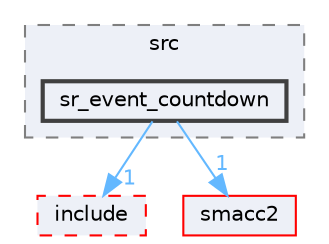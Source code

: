 digraph "smacc2_state_reactor_library/sr_event_countdown/src/sr_event_countdown"
{
 // LATEX_PDF_SIZE
  bgcolor="transparent";
  edge [fontname=Helvetica,fontsize=10,labelfontname=Helvetica,labelfontsize=10];
  node [fontname=Helvetica,fontsize=10,shape=box,height=0.2,width=0.4];
  compound=true
  subgraph clusterdir_1a8e65311f7986b07a2de1a726006f2a {
    graph [ bgcolor="#edf0f7", pencolor="grey50", label="src", fontname=Helvetica,fontsize=10 style="filled,dashed", URL="dir_1a8e65311f7986b07a2de1a726006f2a.html",tooltip=""]
  dir_a80dea046fbc45302936228f20b77d41 [label="sr_event_countdown", fillcolor="#edf0f7", color="grey25", style="filled,bold", URL="dir_a80dea046fbc45302936228f20b77d41.html",tooltip=""];
  }
  dir_9245550806a3c058ea3f62bc557395a8 [label="include", fillcolor="#edf0f7", color="red", style="filled,dashed", URL="dir_9245550806a3c058ea3f62bc557395a8.html",tooltip=""];
  dir_ce4c19d6108cf5285f3105ec9cd73bf1 [label="smacc2", fillcolor="#edf0f7", color="red", style="filled", URL="dir_ce4c19d6108cf5285f3105ec9cd73bf1.html",tooltip=""];
  dir_a80dea046fbc45302936228f20b77d41->dir_9245550806a3c058ea3f62bc557395a8 [headlabel="1", labeldistance=1.5 headhref="dir_000058_000028.html" color="steelblue1" fontcolor="steelblue1"];
  dir_a80dea046fbc45302936228f20b77d41->dir_ce4c19d6108cf5285f3105ec9cd73bf1 [headlabel="1", labeldistance=1.5 headhref="dir_000058_000043.html" color="steelblue1" fontcolor="steelblue1"];
}
